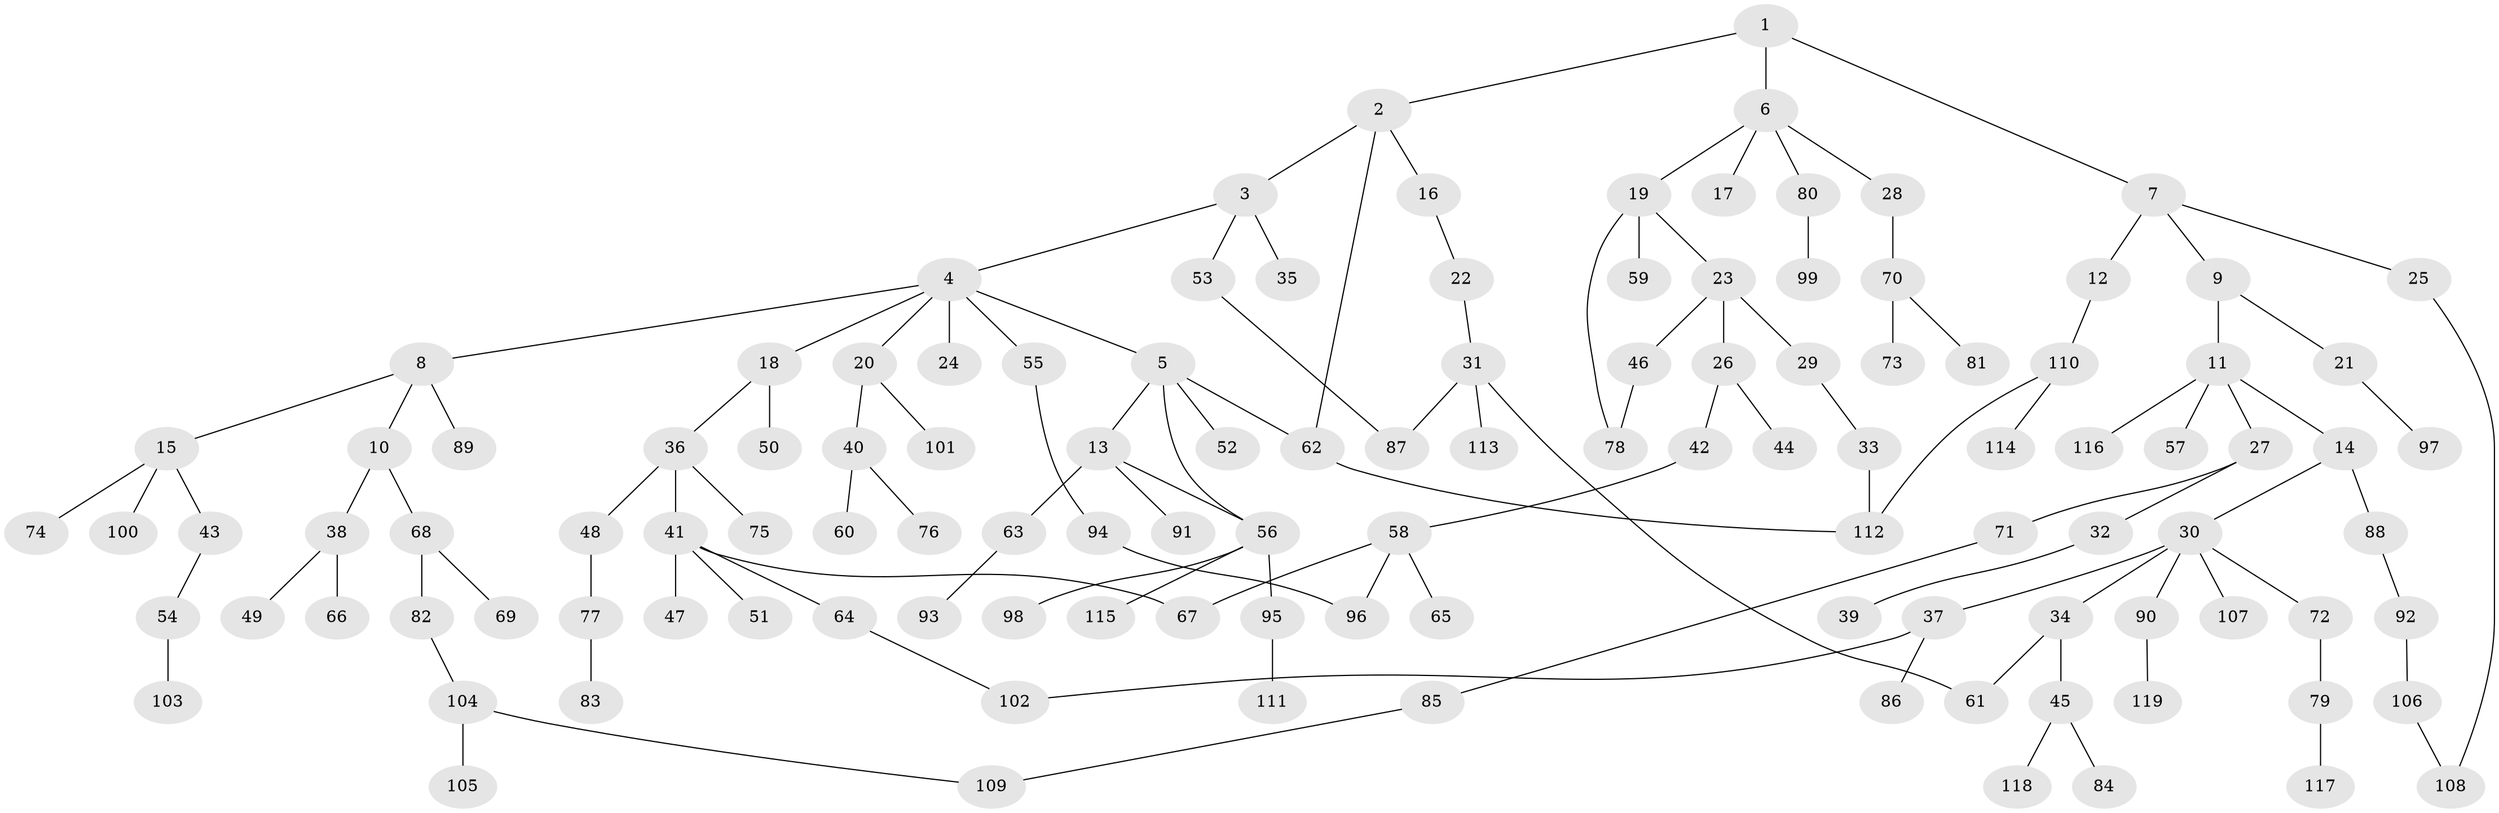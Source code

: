 // Generated by graph-tools (version 1.1) at 2025/13/03/09/25 04:13:15]
// undirected, 119 vertices, 130 edges
graph export_dot {
graph [start="1"]
  node [color=gray90,style=filled];
  1;
  2;
  3;
  4;
  5;
  6;
  7;
  8;
  9;
  10;
  11;
  12;
  13;
  14;
  15;
  16;
  17;
  18;
  19;
  20;
  21;
  22;
  23;
  24;
  25;
  26;
  27;
  28;
  29;
  30;
  31;
  32;
  33;
  34;
  35;
  36;
  37;
  38;
  39;
  40;
  41;
  42;
  43;
  44;
  45;
  46;
  47;
  48;
  49;
  50;
  51;
  52;
  53;
  54;
  55;
  56;
  57;
  58;
  59;
  60;
  61;
  62;
  63;
  64;
  65;
  66;
  67;
  68;
  69;
  70;
  71;
  72;
  73;
  74;
  75;
  76;
  77;
  78;
  79;
  80;
  81;
  82;
  83;
  84;
  85;
  86;
  87;
  88;
  89;
  90;
  91;
  92;
  93;
  94;
  95;
  96;
  97;
  98;
  99;
  100;
  101;
  102;
  103;
  104;
  105;
  106;
  107;
  108;
  109;
  110;
  111;
  112;
  113;
  114;
  115;
  116;
  117;
  118;
  119;
  1 -- 2;
  1 -- 6;
  1 -- 7;
  2 -- 3;
  2 -- 16;
  2 -- 62;
  3 -- 4;
  3 -- 35;
  3 -- 53;
  4 -- 5;
  4 -- 8;
  4 -- 18;
  4 -- 20;
  4 -- 24;
  4 -- 55;
  5 -- 13;
  5 -- 52;
  5 -- 56;
  5 -- 62;
  6 -- 17;
  6 -- 19;
  6 -- 28;
  6 -- 80;
  7 -- 9;
  7 -- 12;
  7 -- 25;
  8 -- 10;
  8 -- 15;
  8 -- 89;
  9 -- 11;
  9 -- 21;
  10 -- 38;
  10 -- 68;
  11 -- 14;
  11 -- 27;
  11 -- 57;
  11 -- 116;
  12 -- 110;
  13 -- 63;
  13 -- 91;
  13 -- 56;
  14 -- 30;
  14 -- 88;
  15 -- 43;
  15 -- 74;
  15 -- 100;
  16 -- 22;
  18 -- 36;
  18 -- 50;
  19 -- 23;
  19 -- 59;
  19 -- 78;
  20 -- 40;
  20 -- 101;
  21 -- 97;
  22 -- 31;
  23 -- 26;
  23 -- 29;
  23 -- 46;
  25 -- 108;
  26 -- 42;
  26 -- 44;
  27 -- 32;
  27 -- 71;
  28 -- 70;
  29 -- 33;
  30 -- 34;
  30 -- 37;
  30 -- 72;
  30 -- 90;
  30 -- 107;
  31 -- 61;
  31 -- 113;
  31 -- 87;
  32 -- 39;
  33 -- 112;
  34 -- 45;
  34 -- 61;
  36 -- 41;
  36 -- 48;
  36 -- 75;
  37 -- 86;
  37 -- 102;
  38 -- 49;
  38 -- 66;
  40 -- 60;
  40 -- 76;
  41 -- 47;
  41 -- 51;
  41 -- 64;
  41 -- 67;
  42 -- 58;
  43 -- 54;
  45 -- 84;
  45 -- 118;
  46 -- 78;
  48 -- 77;
  53 -- 87;
  54 -- 103;
  55 -- 94;
  56 -- 95;
  56 -- 98;
  56 -- 115;
  58 -- 65;
  58 -- 67;
  58 -- 96;
  62 -- 112;
  63 -- 93;
  64 -- 102;
  68 -- 69;
  68 -- 82;
  70 -- 73;
  70 -- 81;
  71 -- 85;
  72 -- 79;
  77 -- 83;
  79 -- 117;
  80 -- 99;
  82 -- 104;
  85 -- 109;
  88 -- 92;
  90 -- 119;
  92 -- 106;
  94 -- 96;
  95 -- 111;
  104 -- 105;
  104 -- 109;
  106 -- 108;
  110 -- 114;
  110 -- 112;
}
